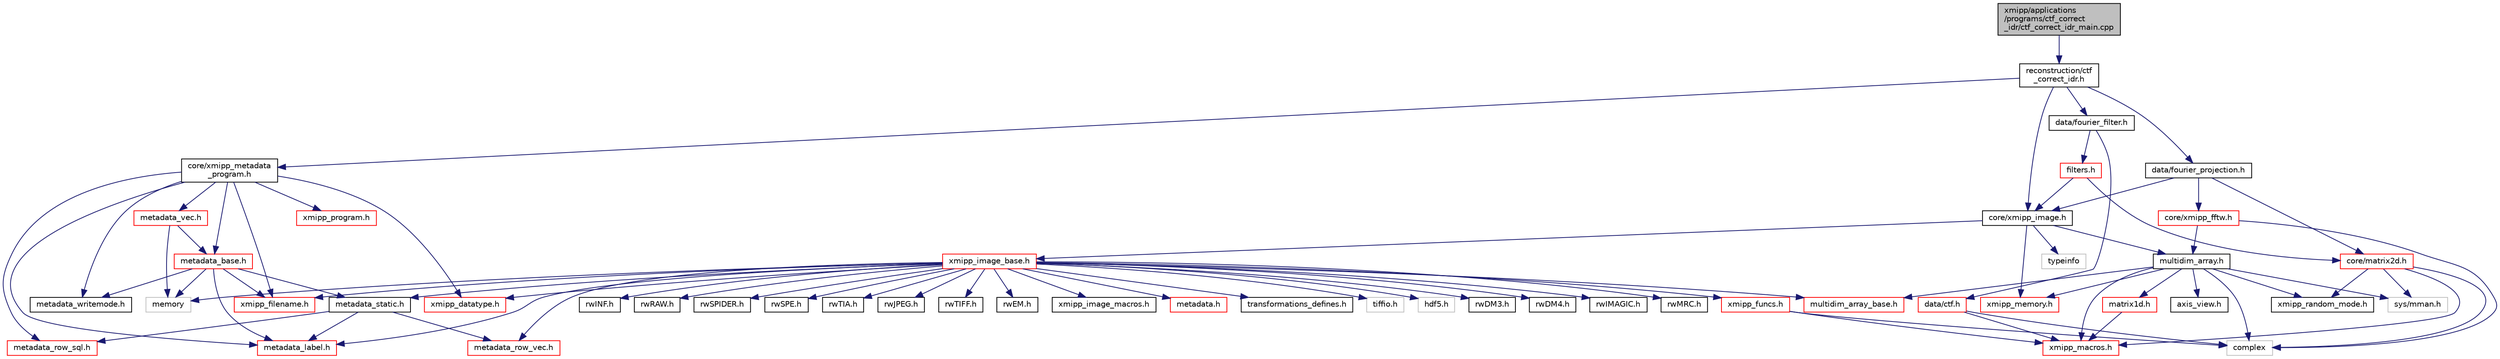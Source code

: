 digraph "xmipp/applications/programs/ctf_correct_idr/ctf_correct_idr_main.cpp"
{
  edge [fontname="Helvetica",fontsize="10",labelfontname="Helvetica",labelfontsize="10"];
  node [fontname="Helvetica",fontsize="10",shape=record];
  Node0 [label="xmipp/applications\l/programs/ctf_correct\l_idr/ctf_correct_idr_main.cpp",height=0.2,width=0.4,color="black", fillcolor="grey75", style="filled", fontcolor="black"];
  Node0 -> Node1 [color="midnightblue",fontsize="10",style="solid",fontname="Helvetica"];
  Node1 [label="reconstruction/ctf\l_correct_idr.h",height=0.2,width=0.4,color="black", fillcolor="white", style="filled",URL="$ctf__correct__idr_8h.html"];
  Node1 -> Node2 [color="midnightblue",fontsize="10",style="solid",fontname="Helvetica"];
  Node2 [label="core/xmipp_image.h",height=0.2,width=0.4,color="black", fillcolor="white", style="filled",URL="$xmipp__image_8h.html"];
  Node2 -> Node3 [color="midnightblue",fontsize="10",style="solid",fontname="Helvetica"];
  Node3 [label="typeinfo",height=0.2,width=0.4,color="grey75", fillcolor="white", style="filled"];
  Node2 -> Node4 [color="midnightblue",fontsize="10",style="solid",fontname="Helvetica"];
  Node4 [label="multidim_array.h",height=0.2,width=0.4,color="black", fillcolor="white", style="filled",URL="$multidim__array_8h.html"];
  Node4 -> Node5 [color="midnightblue",fontsize="10",style="solid",fontname="Helvetica"];
  Node5 [label="xmipp_macros.h",height=0.2,width=0.4,color="red", fillcolor="white", style="filled",URL="$xmipp__macros_8h.html"];
  Node4 -> Node8 [color="midnightblue",fontsize="10",style="solid",fontname="Helvetica"];
  Node8 [label="sys/mman.h",height=0.2,width=0.4,color="grey75", fillcolor="white", style="filled"];
  Node4 -> Node9 [color="midnightblue",fontsize="10",style="solid",fontname="Helvetica"];
  Node9 [label="complex",height=0.2,width=0.4,color="grey75", fillcolor="white", style="filled"];
  Node4 -> Node10 [color="midnightblue",fontsize="10",style="solid",fontname="Helvetica"];
  Node10 [label="matrix1d.h",height=0.2,width=0.4,color="red", fillcolor="white", style="filled",URL="$matrix1d_8h.html"];
  Node10 -> Node5 [color="midnightblue",fontsize="10",style="solid",fontname="Helvetica"];
  Node4 -> Node17 [color="midnightblue",fontsize="10",style="solid",fontname="Helvetica"];
  Node17 [label="xmipp_random_mode.h",height=0.2,width=0.4,color="black", fillcolor="white", style="filled",URL="$xmipp__random__mode_8h.html"];
  Node4 -> Node18 [color="midnightblue",fontsize="10",style="solid",fontname="Helvetica"];
  Node18 [label="multidim_array_base.h",height=0.2,width=0.4,color="red", fillcolor="white", style="filled",URL="$multidim__array__base_8h.html"];
  Node4 -> Node22 [color="midnightblue",fontsize="10",style="solid",fontname="Helvetica"];
  Node22 [label="xmipp_memory.h",height=0.2,width=0.4,color="red", fillcolor="white", style="filled",URL="$xmipp__memory_8h.html"];
  Node4 -> Node24 [color="midnightblue",fontsize="10",style="solid",fontname="Helvetica"];
  Node24 [label="axis_view.h",height=0.2,width=0.4,color="black", fillcolor="white", style="filled",URL="$axis__view_8h.html"];
  Node2 -> Node25 [color="midnightblue",fontsize="10",style="solid",fontname="Helvetica"];
  Node25 [label="xmipp_image_base.h",height=0.2,width=0.4,color="red", fillcolor="white", style="filled",URL="$xmipp__image__base_8h.html"];
  Node25 -> Node26 [color="midnightblue",fontsize="10",style="solid",fontname="Helvetica"];
  Node26 [label="memory",height=0.2,width=0.4,color="grey75", fillcolor="white", style="filled"];
  Node25 -> Node27 [color="midnightblue",fontsize="10",style="solid",fontname="Helvetica"];
  Node27 [label="xmipp_image_macros.h",height=0.2,width=0.4,color="black", fillcolor="white", style="filled",URL="$xmipp__image__macros_8h.html"];
  Node25 -> Node28 [color="midnightblue",fontsize="10",style="solid",fontname="Helvetica"];
  Node28 [label="xmipp_datatype.h",height=0.2,width=0.4,color="red", fillcolor="white", style="filled",URL="$xmipp__datatype_8h.html"];
  Node25 -> Node29 [color="midnightblue",fontsize="10",style="solid",fontname="Helvetica"];
  Node29 [label="metadata_label.h",height=0.2,width=0.4,color="red", fillcolor="white", style="filled",URL="$metadata__label_8h.html"];
  Node25 -> Node31 [color="midnightblue",fontsize="10",style="solid",fontname="Helvetica"];
  Node31 [label="metadata_row_vec.h",height=0.2,width=0.4,color="red", fillcolor="white", style="filled",URL="$metadata__row__vec_8h.html"];
  Node25 -> Node35 [color="midnightblue",fontsize="10",style="solid",fontname="Helvetica"];
  Node35 [label="metadata_static.h",height=0.2,width=0.4,color="black", fillcolor="white", style="filled",URL="$metadata__static_8h.html"];
  Node35 -> Node29 [color="midnightblue",fontsize="10",style="solid",fontname="Helvetica"];
  Node35 -> Node36 [color="midnightblue",fontsize="10",style="solid",fontname="Helvetica"];
  Node36 [label="metadata_row_sql.h",height=0.2,width=0.4,color="red", fillcolor="white", style="filled",URL="$metadata__row__sql_8h.html"];
  Node35 -> Node31 [color="midnightblue",fontsize="10",style="solid",fontname="Helvetica"];
  Node25 -> Node37 [color="midnightblue",fontsize="10",style="solid",fontname="Helvetica"];
  Node37 [label="metadata.h",height=0.2,width=0.4,color="red", fillcolor="white", style="filled",URL="$metadata_8h.html"];
  Node25 -> Node18 [color="midnightblue",fontsize="10",style="solid",fontname="Helvetica"];
  Node25 -> Node45 [color="midnightblue",fontsize="10",style="solid",fontname="Helvetica"];
  Node45 [label="xmipp_filename.h",height=0.2,width=0.4,color="red", fillcolor="white", style="filled",URL="$xmipp__filename_8h.html"];
  Node25 -> Node56 [color="midnightblue",fontsize="10",style="solid",fontname="Helvetica"];
  Node56 [label="transformations_defines.h",height=0.2,width=0.4,color="black", fillcolor="white", style="filled",URL="$transformations__defines_8h.html"];
  Node25 -> Node57 [color="midnightblue",fontsize="10",style="solid",fontname="Helvetica"];
  Node57 [label="xmipp_funcs.h",height=0.2,width=0.4,color="red", fillcolor="white", style="filled",URL="$xmipp__funcs_8h.html"];
  Node57 -> Node9 [color="midnightblue",fontsize="10",style="solid",fontname="Helvetica"];
  Node57 -> Node5 [color="midnightblue",fontsize="10",style="solid",fontname="Helvetica"];
  Node25 -> Node59 [color="midnightblue",fontsize="10",style="solid",fontname="Helvetica"];
  Node59 [label="tiffio.h",height=0.2,width=0.4,color="grey75", fillcolor="white", style="filled"];
  Node25 -> Node60 [color="midnightblue",fontsize="10",style="solid",fontname="Helvetica"];
  Node60 [label="hdf5.h",height=0.2,width=0.4,color="grey75", fillcolor="white", style="filled"];
  Node25 -> Node61 [color="midnightblue",fontsize="10",style="solid",fontname="Helvetica"];
  Node61 [label="rwDM3.h",height=0.2,width=0.4,color="black", fillcolor="white", style="filled",URL="$rwDM3_8h.html"];
  Node25 -> Node62 [color="midnightblue",fontsize="10",style="solid",fontname="Helvetica"];
  Node62 [label="rwDM4.h",height=0.2,width=0.4,color="black", fillcolor="white", style="filled",URL="$rwDM4_8h.html"];
  Node25 -> Node63 [color="midnightblue",fontsize="10",style="solid",fontname="Helvetica"];
  Node63 [label="rwIMAGIC.h",height=0.2,width=0.4,color="black", fillcolor="white", style="filled",URL="$rwIMAGIC_8h.html"];
  Node25 -> Node64 [color="midnightblue",fontsize="10",style="solid",fontname="Helvetica"];
  Node64 [label="rwMRC.h",height=0.2,width=0.4,color="black", fillcolor="white", style="filled",URL="$rwMRC_8h.html"];
  Node25 -> Node65 [color="midnightblue",fontsize="10",style="solid",fontname="Helvetica"];
  Node65 [label="rwINF.h",height=0.2,width=0.4,color="black", fillcolor="white", style="filled",URL="$rwINF_8h.html"];
  Node25 -> Node66 [color="midnightblue",fontsize="10",style="solid",fontname="Helvetica"];
  Node66 [label="rwRAW.h",height=0.2,width=0.4,color="black", fillcolor="white", style="filled",URL="$rwRAW_8h.html"];
  Node25 -> Node67 [color="midnightblue",fontsize="10",style="solid",fontname="Helvetica"];
  Node67 [label="rwSPIDER.h",height=0.2,width=0.4,color="black", fillcolor="white", style="filled",URL="$rwSPIDER_8h.html"];
  Node25 -> Node68 [color="midnightblue",fontsize="10",style="solid",fontname="Helvetica"];
  Node68 [label="rwSPE.h",height=0.2,width=0.4,color="black", fillcolor="white", style="filled",URL="$rwSPE_8h.html"];
  Node25 -> Node69 [color="midnightblue",fontsize="10",style="solid",fontname="Helvetica"];
  Node69 [label="rwTIA.h",height=0.2,width=0.4,color="black", fillcolor="white", style="filled",URL="$rwTIA_8h.html"];
  Node25 -> Node70 [color="midnightblue",fontsize="10",style="solid",fontname="Helvetica"];
  Node70 [label="rwJPEG.h",height=0.2,width=0.4,color="black", fillcolor="white", style="filled",URL="$rwJPEG_8h.html"];
  Node25 -> Node71 [color="midnightblue",fontsize="10",style="solid",fontname="Helvetica"];
  Node71 [label="rwTIFF.h",height=0.2,width=0.4,color="black", fillcolor="white", style="filled",URL="$rwTIFF_8h.html"];
  Node25 -> Node72 [color="midnightblue",fontsize="10",style="solid",fontname="Helvetica"];
  Node72 [label="rwEM.h",height=0.2,width=0.4,color="black", fillcolor="white", style="filled",URL="$rwEM_8h.html"];
  Node2 -> Node22 [color="midnightblue",fontsize="10",style="solid",fontname="Helvetica"];
  Node1 -> Node75 [color="midnightblue",fontsize="10",style="solid",fontname="Helvetica"];
  Node75 [label="core/xmipp_metadata\l_program.h",height=0.2,width=0.4,color="black", fillcolor="white", style="filled",URL="$xmipp__metadata__program_8h.html"];
  Node75 -> Node76 [color="midnightblue",fontsize="10",style="solid",fontname="Helvetica"];
  Node76 [label="xmipp_program.h",height=0.2,width=0.4,color="red", fillcolor="white", style="filled",URL="$xmipp__program_8h.html"];
  Node75 -> Node28 [color="midnightblue",fontsize="10",style="solid",fontname="Helvetica"];
  Node75 -> Node45 [color="midnightblue",fontsize="10",style="solid",fontname="Helvetica"];
  Node75 -> Node29 [color="midnightblue",fontsize="10",style="solid",fontname="Helvetica"];
  Node75 -> Node36 [color="midnightblue",fontsize="10",style="solid",fontname="Helvetica"];
  Node75 -> Node48 [color="midnightblue",fontsize="10",style="solid",fontname="Helvetica"];
  Node48 [label="metadata_writemode.h",height=0.2,width=0.4,color="black", fillcolor="white", style="filled",URL="$metadata__writemode_8h.html"];
  Node75 -> Node44 [color="midnightblue",fontsize="10",style="solid",fontname="Helvetica"];
  Node44 [label="metadata_base.h",height=0.2,width=0.4,color="red", fillcolor="white", style="filled",URL="$metadata__base_8h.html"];
  Node44 -> Node26 [color="midnightblue",fontsize="10",style="solid",fontname="Helvetica"];
  Node44 -> Node45 [color="midnightblue",fontsize="10",style="solid",fontname="Helvetica"];
  Node44 -> Node29 [color="midnightblue",fontsize="10",style="solid",fontname="Helvetica"];
  Node44 -> Node48 [color="midnightblue",fontsize="10",style="solid",fontname="Helvetica"];
  Node44 -> Node35 [color="midnightblue",fontsize="10",style="solid",fontname="Helvetica"];
  Node75 -> Node78 [color="midnightblue",fontsize="10",style="solid",fontname="Helvetica"];
  Node78 [label="metadata_vec.h",height=0.2,width=0.4,color="red", fillcolor="white", style="filled",URL="$metadata__vec_8h.html"];
  Node78 -> Node26 [color="midnightblue",fontsize="10",style="solid",fontname="Helvetica"];
  Node78 -> Node44 [color="midnightblue",fontsize="10",style="solid",fontname="Helvetica"];
  Node1 -> Node82 [color="midnightblue",fontsize="10",style="solid",fontname="Helvetica"];
  Node82 [label="data/fourier_filter.h",height=0.2,width=0.4,color="black", fillcolor="white", style="filled",URL="$fourier__filter_8h.html"];
  Node82 -> Node83 [color="midnightblue",fontsize="10",style="solid",fontname="Helvetica"];
  Node83 [label="filters.h",height=0.2,width=0.4,color="red", fillcolor="white", style="filled",URL="$filters_8h.html"];
  Node83 -> Node2 [color="midnightblue",fontsize="10",style="solid",fontname="Helvetica"];
  Node83 -> Node84 [color="midnightblue",fontsize="10",style="solid",fontname="Helvetica"];
  Node84 [label="core/matrix2d.h",height=0.2,width=0.4,color="red", fillcolor="white", style="filled",URL="$matrix2d_8h.html"];
  Node84 -> Node9 [color="midnightblue",fontsize="10",style="solid",fontname="Helvetica"];
  Node84 -> Node17 [color="midnightblue",fontsize="10",style="solid",fontname="Helvetica"];
  Node84 -> Node5 [color="midnightblue",fontsize="10",style="solid",fontname="Helvetica"];
  Node84 -> Node8 [color="midnightblue",fontsize="10",style="solid",fontname="Helvetica"];
  Node82 -> Node92 [color="midnightblue",fontsize="10",style="solid",fontname="Helvetica"];
  Node92 [label="data/ctf.h",height=0.2,width=0.4,color="red", fillcolor="white", style="filled",URL="$ctf_8h.html"];
  Node92 -> Node9 [color="midnightblue",fontsize="10",style="solid",fontname="Helvetica"];
  Node92 -> Node5 [color="midnightblue",fontsize="10",style="solid",fontname="Helvetica"];
  Node1 -> Node96 [color="midnightblue",fontsize="10",style="solid",fontname="Helvetica"];
  Node96 [label="data/fourier_projection.h",height=0.2,width=0.4,color="black", fillcolor="white", style="filled",URL="$fourier__projection_8h.html"];
  Node96 -> Node84 [color="midnightblue",fontsize="10",style="solid",fontname="Helvetica"];
  Node96 -> Node88 [color="midnightblue",fontsize="10",style="solid",fontname="Helvetica"];
  Node88 [label="core/xmipp_fftw.h",height=0.2,width=0.4,color="red", fillcolor="white", style="filled",URL="$xmipp__fftw_8h.html"];
  Node88 -> Node9 [color="midnightblue",fontsize="10",style="solid",fontname="Helvetica"];
  Node88 -> Node4 [color="midnightblue",fontsize="10",style="solid",fontname="Helvetica"];
  Node96 -> Node2 [color="midnightblue",fontsize="10",style="solid",fontname="Helvetica"];
}
